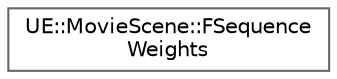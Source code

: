 digraph "Graphical Class Hierarchy"
{
 // INTERACTIVE_SVG=YES
 // LATEX_PDF_SIZE
  bgcolor="transparent";
  edge [fontname=Helvetica,fontsize=10,labelfontname=Helvetica,labelfontsize=10];
  node [fontname=Helvetica,fontsize=10,shape=box,height=0.2,width=0.4];
  rankdir="LR";
  Node0 [id="Node000000",label="UE::MovieScene::FSequence\lWeights",height=0.2,width=0.4,color="grey40", fillcolor="white", style="filled",URL="$d8/dc8/classUE_1_1MovieScene_1_1FSequenceWeights.html",tooltip="Container class for keeping track of externally created entities for providing dynamic sequence weigh..."];
}
